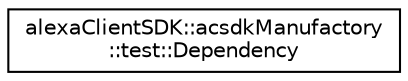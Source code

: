 digraph "Graphical Class Hierarchy"
{
  edge [fontname="Helvetica",fontsize="10",labelfontname="Helvetica",labelfontsize="10"];
  node [fontname="Helvetica",fontsize="10",shape=record];
  rankdir="LR";
  Node0 [label="alexaClientSDK::acsdkManufactory\l::test::Dependency",height=0.2,width=0.4,color="black", fillcolor="white", style="filled",URL="$classalexa_client_s_d_k_1_1acsdk_manufactory_1_1test_1_1_dependency.html"];
}
